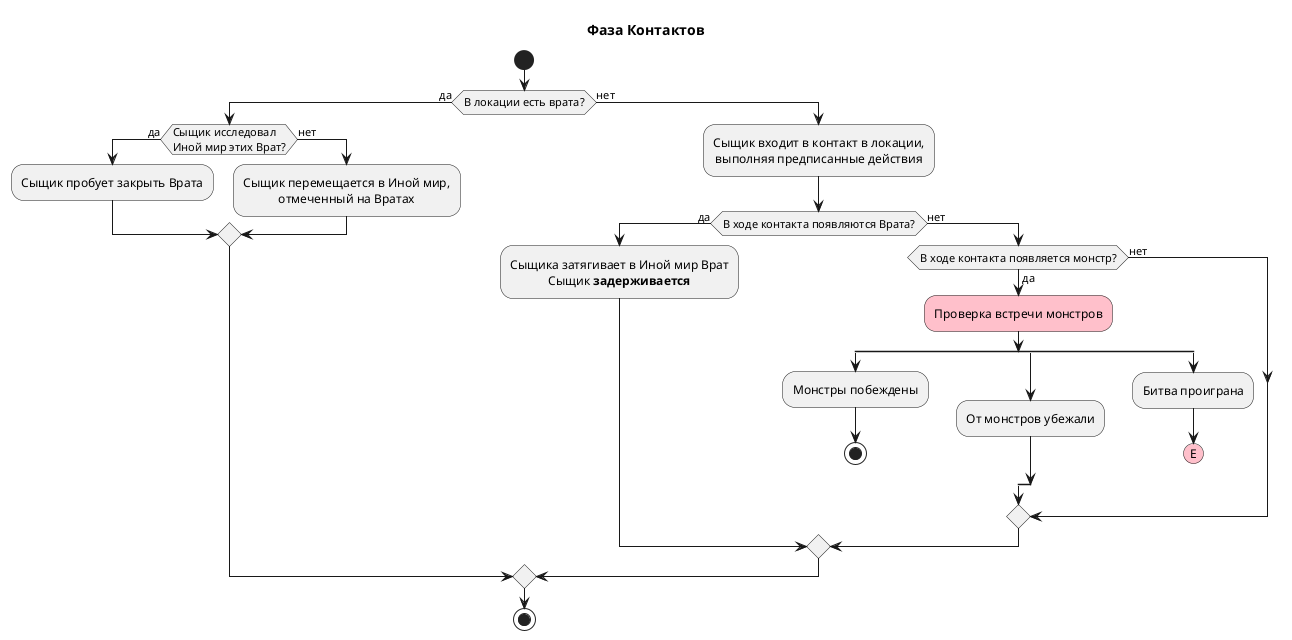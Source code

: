 @startuml Ход игры
<style>
element {
    FontName Arial
    HorizontalAlignment center
}
</style>
title Фаза Контактов
start
    if (В локации есть врата?) then (да)
        if(Сыщик исследовал\nИной мир этих Врат?) then (да)
            :Сыщик пробует закрыть Врата;
        else (нет)
            :Сыщик перемещается в Иной мир,
            отмеченный на Вратах;
        endif
    else (нет)
        :Сыщик входит в контакт в локации,
        выполняя предписанные действия;
        if(В ходе контакта появляются Врата?) is (да) then
            :Сыщика затягивает в Иной мир Врат
            Сыщик **задерживается**;
        else (нет)
        if(В ходе контакта появляется монстр?) then (да)
            #pink :Проверка встречи монстров; <<objectSignal>>
                split
                    :Монстры побеждены;
                    stop
                split again
                    :От монстров убежали;
                split again
                    :Битва проиграна;
                    #pink:(E)
                    detach
                end split
            else (нет)
            endif
        endif
    endif
stop
@enduml